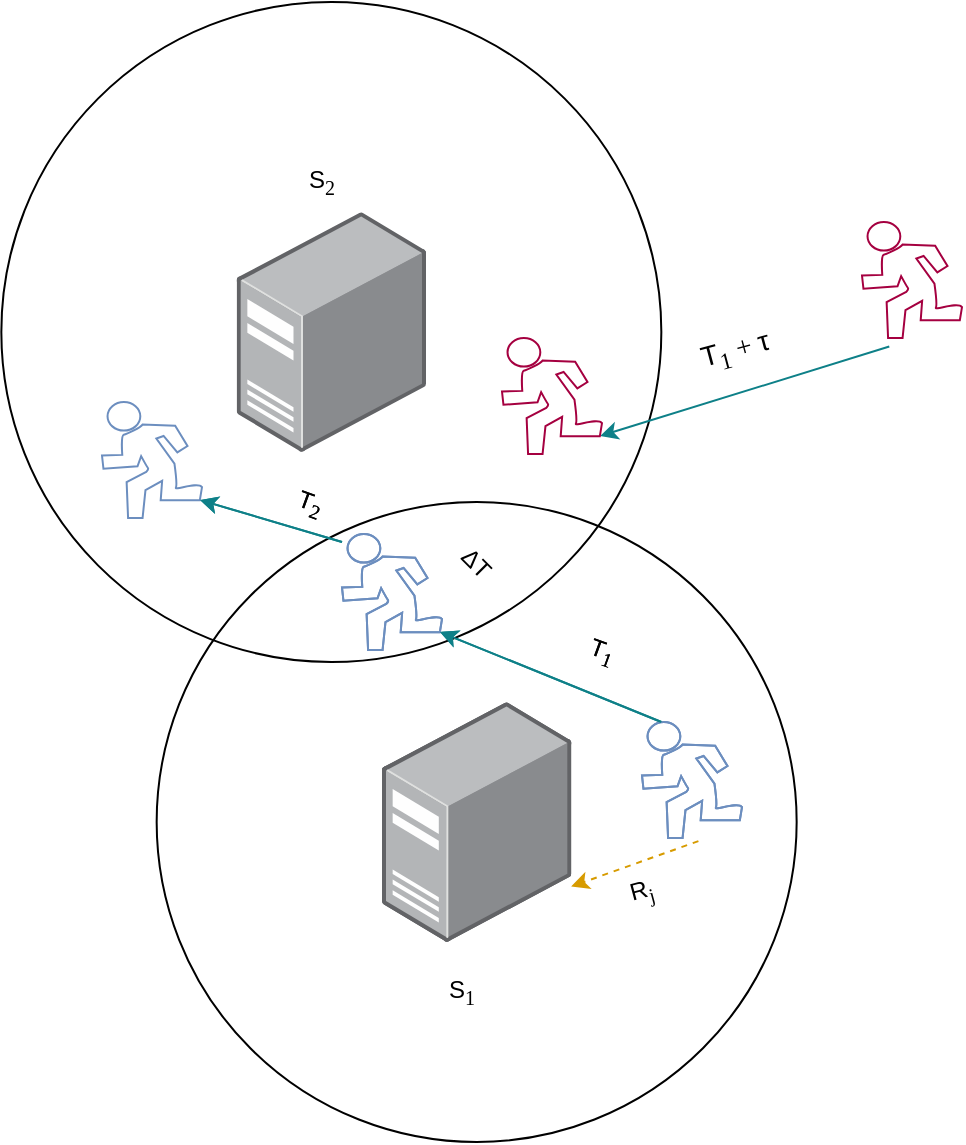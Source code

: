 <mxfile version="22.1.18" type="github">
  <diagram name="第 1 页" id="d815GDigZKZ7ehwcy_Za">
    <mxGraphModel dx="2598" dy="1032" grid="1" gridSize="10" guides="1" tooltips="1" connect="1" arrows="1" fold="1" page="1" pageScale="1" pageWidth="827" pageHeight="1169" math="0" shadow="0">
      <root>
        <mxCell id="0" />
        <mxCell id="1" parent="0" />
        <mxCell id="YwcLLOQXwwerkOwGrPnR-1" value="" style="image;points=[];aspect=fixed;html=1;align=center;shadow=0;dashed=0;image=img/lib/allied_telesis/computer_and_terminals/Server_Desktop.svg;" vertex="1" parent="1">
          <mxGeometry x="420" y="640" width="94.67" height="120" as="geometry" />
        </mxCell>
        <mxCell id="YwcLLOQXwwerkOwGrPnR-2" value="" style="ellipse;whiteSpace=wrap;html=1;aspect=fixed;fillColor=none;" vertex="1" parent="1">
          <mxGeometry x="307.33" y="540" width="320" height="320" as="geometry" />
        </mxCell>
        <mxCell id="YwcLLOQXwwerkOwGrPnR-3" value="" style="shape=mxgraph.signs.sports.running;html=1;pointerEvents=1;fillColor=none;strokeColor=#6c8ebf;verticalLabelPosition=bottom;verticalAlign=top;align=center;" vertex="1" parent="1">
          <mxGeometry x="550" y="650" width="50" height="58" as="geometry" />
        </mxCell>
        <mxCell id="YwcLLOQXwwerkOwGrPnR-4" value="" style="shape=mxgraph.signs.sports.running;html=1;pointerEvents=1;fillColor=none;strokeColor=#6c8ebf;verticalLabelPosition=bottom;verticalAlign=top;align=center;" vertex="1" parent="1">
          <mxGeometry x="400" y="556" width="50" height="58" as="geometry" />
        </mxCell>
        <mxCell id="YwcLLOQXwwerkOwGrPnR-5" value="" style="endArrow=classic;html=1;rounded=0;entryX=0.98;entryY=0.845;entryDx=0;entryDy=0;entryPerimeter=0;fillColor=#b0e3e6;strokeColor=#0e8088;" edge="1" parent="1" target="YwcLLOQXwwerkOwGrPnR-4">
          <mxGeometry width="50" height="50" relative="1" as="geometry">
            <mxPoint x="559.67" y="650" as="sourcePoint" />
            <mxPoint x="609.67" y="600" as="targetPoint" />
          </mxGeometry>
        </mxCell>
        <mxCell id="YwcLLOQXwwerkOwGrPnR-6" value="" style="endArrow=classic;html=1;rounded=0;entryX=0.98;entryY=0.845;entryDx=0;entryDy=0;entryPerimeter=0;fillColor=#b0e3e6;strokeColor=#0e8088;" edge="1" parent="1">
          <mxGeometry width="50" height="50" relative="1" as="geometry">
            <mxPoint x="400" y="560" as="sourcePoint" />
            <mxPoint x="329" y="539" as="targetPoint" />
          </mxGeometry>
        </mxCell>
        <mxCell id="YwcLLOQXwwerkOwGrPnR-7" value="T&lt;font face=&quot;Times New Roman&quot;&gt;&lt;sub&gt;1&lt;/sub&gt;&lt;/font&gt;" style="text;strokeColor=none;align=center;fillColor=none;html=1;verticalAlign=middle;whiteSpace=wrap;rounded=0;rotation=20;" vertex="1" parent="1">
          <mxGeometry x="500.0" y="600" width="60" height="30" as="geometry" />
        </mxCell>
        <mxCell id="YwcLLOQXwwerkOwGrPnR-8" value="T&lt;font face=&quot;Times New Roman&quot;&gt;&lt;sub&gt;2&lt;/sub&gt;&lt;/font&gt;" style="text;strokeColor=none;align=center;fillColor=none;html=1;verticalAlign=middle;whiteSpace=wrap;rounded=0;rotation=20;" vertex="1" parent="1">
          <mxGeometry x="354.0" y="526" width="60" height="30" as="geometry" />
        </mxCell>
        <mxCell id="YwcLLOQXwwerkOwGrPnR-9" value="" style="ellipse;whiteSpace=wrap;html=1;aspect=fixed;fillColor=none;" vertex="1" parent="1">
          <mxGeometry x="229.67" y="290" width="330" height="330" as="geometry" />
        </mxCell>
        <mxCell id="YwcLLOQXwwerkOwGrPnR-10" value="" style="image;points=[];aspect=fixed;html=1;align=center;shadow=0;dashed=0;image=img/lib/allied_telesis/computer_and_terminals/Server_Desktop.svg;" vertex="1" parent="1">
          <mxGeometry x="347.34" y="395" width="94.67" height="120" as="geometry" />
        </mxCell>
        <mxCell id="YwcLLOQXwwerkOwGrPnR-12" value="" style="image;points=[];aspect=fixed;html=1;align=center;shadow=0;dashed=0;image=img/lib/allied_telesis/computer_and_terminals/Server_Desktop.svg;" vertex="1" parent="1">
          <mxGeometry x="420" y="640" width="94.67" height="120" as="geometry" />
        </mxCell>
        <mxCell id="YwcLLOQXwwerkOwGrPnR-13" value="" style="shape=mxgraph.signs.sports.running;html=1;pointerEvents=1;fillColor=none;strokeColor=#6c8ebf;verticalLabelPosition=bottom;verticalAlign=top;align=center;" vertex="1" parent="1">
          <mxGeometry x="550" y="650" width="50" height="58" as="geometry" />
        </mxCell>
        <mxCell id="YwcLLOQXwwerkOwGrPnR-14" value="" style="shape=mxgraph.signs.sports.running;html=1;pointerEvents=1;fillColor=none;strokeColor=#6c8ebf;verticalLabelPosition=bottom;verticalAlign=top;align=center;" vertex="1" parent="1">
          <mxGeometry x="400" y="556" width="50" height="58" as="geometry" />
        </mxCell>
        <mxCell id="YwcLLOQXwwerkOwGrPnR-15" value="" style="shape=mxgraph.signs.sports.running;html=1;pointerEvents=1;fillColor=none;strokeColor=#6c8ebf;verticalLabelPosition=bottom;verticalAlign=top;align=center;" vertex="1" parent="1">
          <mxGeometry x="280" y="490" width="50" height="58" as="geometry" />
        </mxCell>
        <mxCell id="YwcLLOQXwwerkOwGrPnR-17" value="" style="endArrow=classic;html=1;rounded=0;entryX=0.98;entryY=0.845;entryDx=0;entryDy=0;entryPerimeter=0;fillColor=#b0e3e6;strokeColor=#0e8088;" edge="1" parent="1" target="YwcLLOQXwwerkOwGrPnR-14">
          <mxGeometry width="50" height="50" relative="1" as="geometry">
            <mxPoint x="559.67" y="650" as="sourcePoint" />
            <mxPoint x="609.67" y="600" as="targetPoint" />
          </mxGeometry>
        </mxCell>
        <mxCell id="YwcLLOQXwwerkOwGrPnR-19" value="" style="endArrow=classic;html=1;rounded=0;entryX=0.98;entryY=0.845;entryDx=0;entryDy=0;entryPerimeter=0;fillColor=#b0e3e6;strokeColor=#0e8088;" edge="1" parent="1" target="YwcLLOQXwwerkOwGrPnR-15">
          <mxGeometry width="50" height="50" relative="1" as="geometry">
            <mxPoint x="400" y="560" as="sourcePoint" />
            <mxPoint x="289.33" y="515" as="targetPoint" />
          </mxGeometry>
        </mxCell>
        <mxCell id="YwcLLOQXwwerkOwGrPnR-20" value="T&lt;font face=&quot;Times New Roman&quot;&gt;&lt;sub&gt;1&lt;/sub&gt;&lt;/font&gt;" style="text;strokeColor=none;align=center;fillColor=none;html=1;verticalAlign=middle;whiteSpace=wrap;rounded=0;rotation=20;" vertex="1" parent="1">
          <mxGeometry x="500.0" y="600" width="60" height="30" as="geometry" />
        </mxCell>
        <mxCell id="YwcLLOQXwwerkOwGrPnR-21" value="T&lt;font face=&quot;Times New Roman&quot;&gt;&lt;sub&gt;2&lt;/sub&gt;&lt;/font&gt;" style="text;strokeColor=none;align=center;fillColor=none;html=1;verticalAlign=middle;whiteSpace=wrap;rounded=0;rotation=20;" vertex="1" parent="1">
          <mxGeometry x="354.0" y="526" width="60" height="30" as="geometry" />
        </mxCell>
        <mxCell id="YwcLLOQXwwerkOwGrPnR-23" value="ΔT" style="text;strokeColor=none;align=center;fillColor=none;html=1;verticalAlign=middle;whiteSpace=wrap;rounded=0;rotation=45;" vertex="1" parent="1">
          <mxGeometry x="437.33" y="556" width="60" height="30" as="geometry" />
        </mxCell>
        <mxCell id="YwcLLOQXwwerkOwGrPnR-25" value="" style="endArrow=classic;html=1;rounded=0;entryX=0.999;entryY=0.769;entryDx=0;entryDy=0;entryPerimeter=0;exitX=0.564;exitY=1.027;exitDx=0;exitDy=0;exitPerimeter=0;fillColor=#ffe6cc;strokeColor=#d79b00;dashed=1;" edge="1" parent="1" source="YwcLLOQXwwerkOwGrPnR-13" target="YwcLLOQXwwerkOwGrPnR-12">
          <mxGeometry width="50" height="50" relative="1" as="geometry">
            <mxPoint x="570" y="680" as="sourcePoint" />
            <mxPoint x="620" y="630" as="targetPoint" />
          </mxGeometry>
        </mxCell>
        <mxCell id="YwcLLOQXwwerkOwGrPnR-26" value="R&lt;font face=&quot;Times New Roman&quot;&gt;&lt;sub&gt;j&lt;/sub&gt;&lt;/font&gt;" style="text;strokeColor=none;align=center;fillColor=none;html=1;verticalAlign=middle;whiteSpace=wrap;rounded=0;rotation=-15;" vertex="1" parent="1">
          <mxGeometry x="520" y="720" width="60" height="30" as="geometry" />
        </mxCell>
        <mxCell id="YwcLLOQXwwerkOwGrPnR-27" value="S&lt;font face=&quot;Times New Roman&quot;&gt;&lt;sub&gt;1&lt;/sub&gt;&lt;/font&gt;" style="text;strokeColor=none;align=center;fillColor=none;html=1;verticalAlign=middle;whiteSpace=wrap;rounded=0;rotation=0;" vertex="1" parent="1">
          <mxGeometry x="430.0" y="770" width="60" height="30" as="geometry" />
        </mxCell>
        <mxCell id="YwcLLOQXwwerkOwGrPnR-28" value="S&lt;font face=&quot;Times New Roman&quot;&gt;&lt;sub&gt;2&lt;/sub&gt;&lt;/font&gt;" style="text;strokeColor=none;align=center;fillColor=none;html=1;verticalAlign=middle;whiteSpace=wrap;rounded=0;rotation=0;" vertex="1" parent="1">
          <mxGeometry x="360.0" y="365" width="60" height="30" as="geometry" />
        </mxCell>
        <mxCell id="YwcLLOQXwwerkOwGrPnR-30" value="" style="shape=mxgraph.signs.sports.running;html=1;pointerEvents=1;fillColor=none;strokeColor=#A50040;verticalLabelPosition=bottom;verticalAlign=top;align=center;fontColor=#ffffff;" vertex="1" parent="1">
          <mxGeometry x="660" y="400" width="50" height="58" as="geometry" />
        </mxCell>
        <mxCell id="YwcLLOQXwwerkOwGrPnR-31" value="" style="endArrow=classic;html=1;rounded=0;fillColor=#b0e3e6;strokeColor=#0e8088;exitX=0.273;exitY=1.074;exitDx=0;exitDy=0;exitPerimeter=0;entryX=0.98;entryY=0.845;entryDx=0;entryDy=0;entryPerimeter=0;" edge="1" parent="1" source="YwcLLOQXwwerkOwGrPnR-30" target="YwcLLOQXwwerkOwGrPnR-32">
          <mxGeometry width="50" height="50" relative="1" as="geometry">
            <mxPoint x="640.67" y="535" as="sourcePoint" />
            <mxPoint x="513" y="491" as="targetPoint" />
          </mxGeometry>
        </mxCell>
        <mxCell id="YwcLLOQXwwerkOwGrPnR-32" value="" style="shape=mxgraph.signs.sports.running;html=1;pointerEvents=1;fillColor=none;strokeColor=#A50040;verticalLabelPosition=bottom;verticalAlign=top;align=center;fontColor=#ffffff;" vertex="1" parent="1">
          <mxGeometry x="480" y="458" width="50" height="58" as="geometry" />
        </mxCell>
        <mxCell id="YwcLLOQXwwerkOwGrPnR-33" value="&lt;font style=&quot;font-size: 14px;&quot;&gt;T&lt;font style=&quot;font-size: 14px;&quot; face=&quot;Times New Roman&quot;&gt;&lt;sub&gt;1&lt;/sub&gt; +&amp;nbsp;&lt;/font&gt;τ&lt;/font&gt;" style="text;strokeColor=none;align=center;fillColor=none;html=1;verticalAlign=middle;whiteSpace=wrap;rounded=0;rotation=-15;" vertex="1" parent="1">
          <mxGeometry x="567.33" y="450" width="60" height="30" as="geometry" />
        </mxCell>
      </root>
    </mxGraphModel>
  </diagram>
</mxfile>
